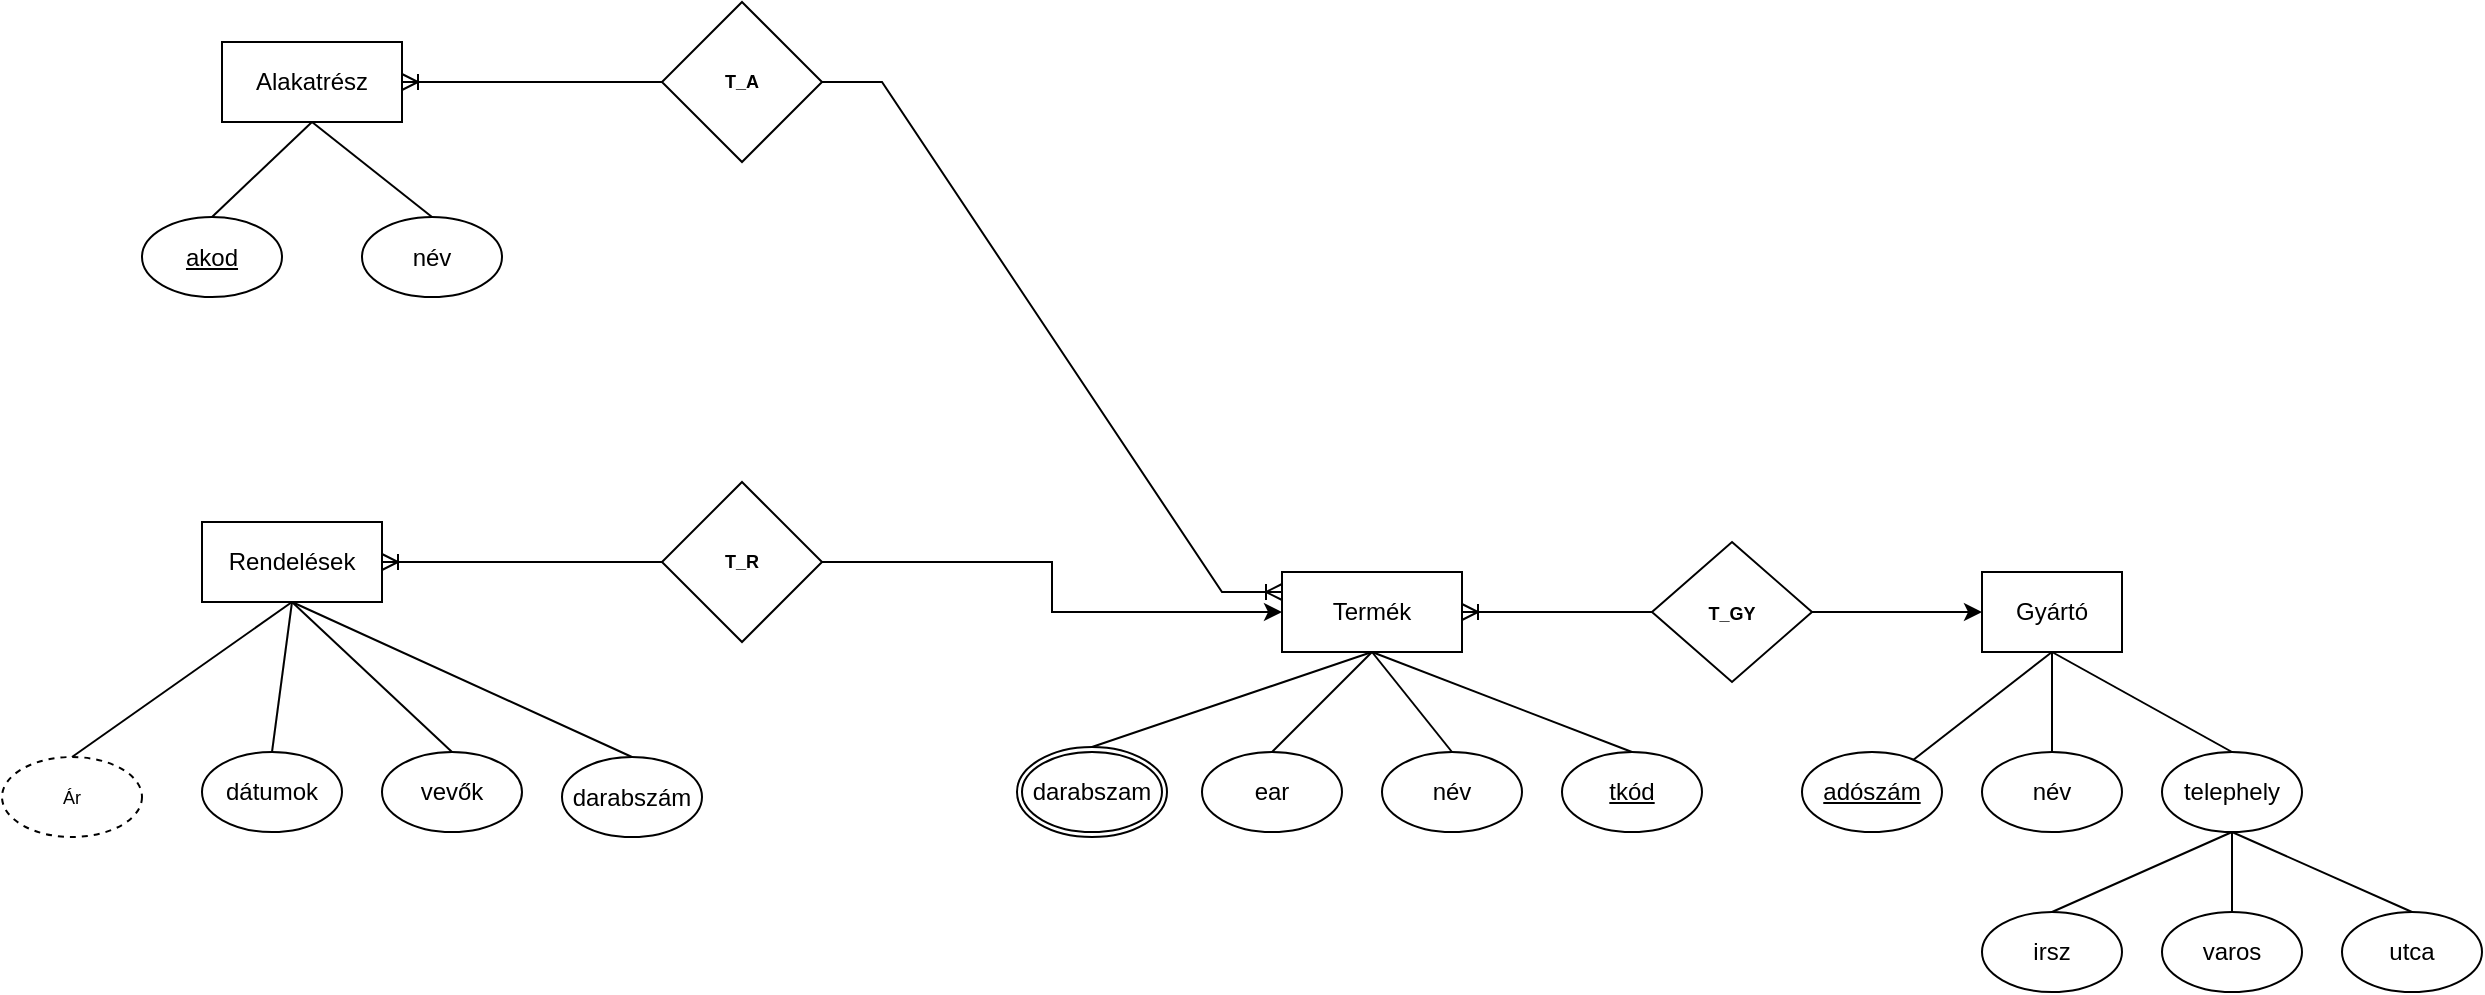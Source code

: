 <mxfile version="20.3.6" type="device"><diagram id="4L8Y3timikZGVb3cIeUo" name="Page-1"><mxGraphModel dx="2563" dy="2103" grid="1" gridSize="10" guides="1" tooltips="1" connect="1" arrows="1" fold="1" page="1" pageScale="1" pageWidth="850" pageHeight="1100" math="0" shadow="0"><root><mxCell id="0"/><mxCell id="1" parent="0"/><mxCell id="W3QY62tFNMW1bBQygeof-2" value="Termék" style="rounded=0;whiteSpace=wrap;html=1;" vertex="1" parent="1"><mxGeometry x="160" y="205" width="90" height="40" as="geometry"/></mxCell><mxCell id="W3QY62tFNMW1bBQygeof-33" value="" style="edgeStyle=orthogonalEdgeStyle;rounded=0;orthogonalLoop=1;jettySize=auto;html=1;fontSize=9;" edge="1" parent="1" source="W3QY62tFNMW1bBQygeof-3" target="W3QY62tFNMW1bBQygeof-4"><mxGeometry relative="1" as="geometry"/></mxCell><mxCell id="W3QY62tFNMW1bBQygeof-3" value="&lt;font style=&quot;font-size: 9px;&quot;&gt;&lt;b&gt;T_GY&lt;/b&gt;&lt;/font&gt;" style="rhombus;whiteSpace=wrap;html=1;" vertex="1" parent="1"><mxGeometry x="345" y="190" width="80" height="70" as="geometry"/></mxCell><mxCell id="W3QY62tFNMW1bBQygeof-4" value="Gyártó" style="rounded=0;whiteSpace=wrap;html=1;" vertex="1" parent="1"><mxGeometry x="510" y="205" width="70" height="40" as="geometry"/></mxCell><mxCell id="W3QY62tFNMW1bBQygeof-8" value="" style="edgeStyle=entityRelationEdgeStyle;fontSize=12;html=1;endArrow=ERoneToMany;rounded=0;entryX=1;entryY=0.5;entryDx=0;entryDy=0;exitX=0;exitY=0.5;exitDx=0;exitDy=0;" edge="1" parent="1" source="W3QY62tFNMW1bBQygeof-3" target="W3QY62tFNMW1bBQygeof-2"><mxGeometry width="100" height="100" relative="1" as="geometry"><mxPoint x="270" y="435" as="sourcePoint"/><mxPoint x="370" y="335" as="targetPoint"/></mxGeometry></mxCell><mxCell id="W3QY62tFNMW1bBQygeof-10" value="ear" style="ellipse;whiteSpace=wrap;html=1;" vertex="1" parent="1"><mxGeometry x="120" y="295" width="70" height="40" as="geometry"/></mxCell><mxCell id="W3QY62tFNMW1bBQygeof-11" value="" style="endArrow=none;html=1;rounded=0;entryX=0.5;entryY=0;entryDx=0;entryDy=0;exitX=0.5;exitY=1;exitDx=0;exitDy=0;" edge="1" parent="1" source="W3QY62tFNMW1bBQygeof-2" target="W3QY62tFNMW1bBQygeof-10"><mxGeometry width="50" height="50" relative="1" as="geometry"><mxPoint x="260" y="205" as="sourcePoint"/><mxPoint x="310" y="155" as="targetPoint"/></mxGeometry></mxCell><mxCell id="W3QY62tFNMW1bBQygeof-12" value="név" style="ellipse;whiteSpace=wrap;html=1;" vertex="1" parent="1"><mxGeometry x="210" y="295" width="70" height="40" as="geometry"/></mxCell><mxCell id="W3QY62tFNMW1bBQygeof-13" value="" style="endArrow=none;html=1;rounded=0;entryX=0.5;entryY=1;entryDx=0;entryDy=0;exitX=0.5;exitY=0;exitDx=0;exitDy=0;" edge="1" parent="1" source="W3QY62tFNMW1bBQygeof-12" target="W3QY62tFNMW1bBQygeof-2"><mxGeometry width="50" height="50" relative="1" as="geometry"><mxPoint x="110" y="325" as="sourcePoint"/><mxPoint x="160" y="275" as="targetPoint"/></mxGeometry></mxCell><mxCell id="W3QY62tFNMW1bBQygeof-14" value="&lt;u&gt;tkód&lt;/u&gt;" style="ellipse;whiteSpace=wrap;html=1;" vertex="1" parent="1"><mxGeometry x="300" y="295" width="70" height="40" as="geometry"/></mxCell><mxCell id="W3QY62tFNMW1bBQygeof-15" value="" style="endArrow=none;html=1;rounded=0;entryX=0.5;entryY=1;entryDx=0;entryDy=0;exitX=0.5;exitY=0;exitDx=0;exitDy=0;" edge="1" parent="1" source="W3QY62tFNMW1bBQygeof-14" target="W3QY62tFNMW1bBQygeof-2"><mxGeometry width="50" height="50" relative="1" as="geometry"><mxPoint x="300" y="345" as="sourcePoint"/><mxPoint x="350" y="295" as="targetPoint"/></mxGeometry></mxCell><mxCell id="W3QY62tFNMW1bBQygeof-16" value="&lt;u&gt;adószám&lt;/u&gt;" style="ellipse;whiteSpace=wrap;html=1;" vertex="1" parent="1"><mxGeometry x="420" y="295" width="70" height="40" as="geometry"/></mxCell><mxCell id="W3QY62tFNMW1bBQygeof-17" value="" style="endArrow=none;html=1;rounded=0;entryX=0.5;entryY=1;entryDx=0;entryDy=0;" edge="1" parent="1" source="W3QY62tFNMW1bBQygeof-16" target="W3QY62tFNMW1bBQygeof-4"><mxGeometry width="50" height="50" relative="1" as="geometry"><mxPoint x="425" y="310" as="sourcePoint"/><mxPoint x="475" y="260" as="targetPoint"/></mxGeometry></mxCell><mxCell id="W3QY62tFNMW1bBQygeof-18" value="név" style="ellipse;whiteSpace=wrap;html=1;" vertex="1" parent="1"><mxGeometry x="510" y="295" width="70" height="40" as="geometry"/></mxCell><mxCell id="W3QY62tFNMW1bBQygeof-19" value="" style="endArrow=none;html=1;rounded=0;entryX=0.5;entryY=0;entryDx=0;entryDy=0;exitX=0.5;exitY=1;exitDx=0;exitDy=0;" edge="1" parent="1" source="W3QY62tFNMW1bBQygeof-4" target="W3QY62tFNMW1bBQygeof-18"><mxGeometry width="50" height="50" relative="1" as="geometry"><mxPoint x="402.5" y="345" as="sourcePoint"/><mxPoint x="452.5" y="295" as="targetPoint"/></mxGeometry></mxCell><mxCell id="W3QY62tFNMW1bBQygeof-20" value="telephely" style="ellipse;whiteSpace=wrap;html=1;" vertex="1" parent="1"><mxGeometry x="600" y="295" width="70" height="40" as="geometry"/></mxCell><mxCell id="W3QY62tFNMW1bBQygeof-21" value="" style="endArrow=none;html=1;rounded=0;entryX=0.5;entryY=0;entryDx=0;entryDy=0;exitX=0.5;exitY=1;exitDx=0;exitDy=0;" edge="1" parent="1" source="W3QY62tFNMW1bBQygeof-4" target="W3QY62tFNMW1bBQygeof-20"><mxGeometry width="50" height="50" relative="1" as="geometry"><mxPoint x="455" y="165" as="sourcePoint"/><mxPoint x="505" y="115" as="targetPoint"/></mxGeometry></mxCell><mxCell id="W3QY62tFNMW1bBQygeof-24" value="irsz" style="ellipse;whiteSpace=wrap;html=1;" vertex="1" parent="1"><mxGeometry x="510" y="375" width="70" height="40" as="geometry"/></mxCell><mxCell id="W3QY62tFNMW1bBQygeof-25" value="varos" style="ellipse;whiteSpace=wrap;html=1;" vertex="1" parent="1"><mxGeometry x="600" y="375" width="70" height="40" as="geometry"/></mxCell><mxCell id="W3QY62tFNMW1bBQygeof-26" value="utca" style="ellipse;whiteSpace=wrap;html=1;" vertex="1" parent="1"><mxGeometry x="690" y="375" width="70" height="40" as="geometry"/></mxCell><mxCell id="W3QY62tFNMW1bBQygeof-27" value="" style="endArrow=none;html=1;rounded=0;fontSize=9;entryX=0.5;entryY=1;entryDx=0;entryDy=0;exitX=0.5;exitY=0;exitDx=0;exitDy=0;" edge="1" parent="1" source="W3QY62tFNMW1bBQygeof-24" target="W3QY62tFNMW1bBQygeof-20"><mxGeometry width="50" height="50" relative="1" as="geometry"><mxPoint x="580" y="395" as="sourcePoint"/><mxPoint x="630" y="345" as="targetPoint"/></mxGeometry></mxCell><mxCell id="W3QY62tFNMW1bBQygeof-28" value="" style="endArrow=none;html=1;rounded=0;fontSize=9;entryX=0.5;entryY=1;entryDx=0;entryDy=0;exitX=0.5;exitY=0;exitDx=0;exitDy=0;" edge="1" parent="1" source="W3QY62tFNMW1bBQygeof-25" target="W3QY62tFNMW1bBQygeof-20"><mxGeometry width="50" height="50" relative="1" as="geometry"><mxPoint x="600" y="415" as="sourcePoint"/><mxPoint x="650" y="365" as="targetPoint"/></mxGeometry></mxCell><mxCell id="W3QY62tFNMW1bBQygeof-29" value="" style="endArrow=none;html=1;rounded=0;fontSize=9;entryX=0.5;entryY=1;entryDx=0;entryDy=0;exitX=0.5;exitY=0;exitDx=0;exitDy=0;" edge="1" parent="1" source="W3QY62tFNMW1bBQygeof-26" target="W3QY62tFNMW1bBQygeof-20"><mxGeometry width="50" height="50" relative="1" as="geometry"><mxPoint x="600" y="415" as="sourcePoint"/><mxPoint x="650" y="365" as="targetPoint"/></mxGeometry></mxCell><mxCell id="W3QY62tFNMW1bBQygeof-30" value="darabszam" style="ellipse;whiteSpace=wrap;html=1;" vertex="1" parent="1"><mxGeometry x="30" y="295" width="70" height="40" as="geometry"/></mxCell><mxCell id="W3QY62tFNMW1bBQygeof-31" value="" style="endArrow=none;html=1;rounded=0;fontSize=9;entryX=0.5;entryY=1;entryDx=0;entryDy=0;exitX=0.5;exitY=0;exitDx=0;exitDy=0;" edge="1" parent="1" source="W3QY62tFNMW1bBQygeof-32" target="W3QY62tFNMW1bBQygeof-2"><mxGeometry width="50" height="50" relative="1" as="geometry"><mxPoint x="70" y="280" as="sourcePoint"/><mxPoint x="140" y="230" as="targetPoint"/></mxGeometry></mxCell><mxCell id="W3QY62tFNMW1bBQygeof-32" value="" style="ellipse;whiteSpace=wrap;html=1;fontSize=9;fillColor=none;" vertex="1" parent="1"><mxGeometry x="27.5" y="292.5" width="75" height="45" as="geometry"/></mxCell><mxCell id="W3QY62tFNMW1bBQygeof-34" value="&lt;b&gt;T_A&lt;/b&gt;" style="rhombus;whiteSpace=wrap;html=1;fontSize=9;fillColor=none;" vertex="1" parent="1"><mxGeometry x="-150" y="-80" width="80" height="80" as="geometry"/></mxCell><mxCell id="W3QY62tFNMW1bBQygeof-38" value="Alakatrész" style="rounded=0;whiteSpace=wrap;html=1;" vertex="1" parent="1"><mxGeometry x="-370" y="-60" width="90" height="40" as="geometry"/></mxCell><mxCell id="W3QY62tFNMW1bBQygeof-40" value="" style="edgeStyle=entityRelationEdgeStyle;fontSize=12;html=1;endArrow=ERoneToMany;rounded=0;entryX=1;entryY=0.5;entryDx=0;entryDy=0;exitX=0;exitY=0.5;exitDx=0;exitDy=0;" edge="1" parent="1" source="W3QY62tFNMW1bBQygeof-34" target="W3QY62tFNMW1bBQygeof-38"><mxGeometry width="100" height="100" relative="1" as="geometry"><mxPoint x="-230" y="-35" as="sourcePoint"/><mxPoint x="-80" y="-45" as="targetPoint"/></mxGeometry></mxCell><mxCell id="W3QY62tFNMW1bBQygeof-41" value="" style="edgeStyle=entityRelationEdgeStyle;fontSize=12;html=1;endArrow=ERoneToMany;rounded=0;exitX=1;exitY=0.5;exitDx=0;exitDy=0;entryX=0;entryY=0.25;entryDx=0;entryDy=0;" edge="1" parent="1" source="W3QY62tFNMW1bBQygeof-34" target="W3QY62tFNMW1bBQygeof-2"><mxGeometry width="100" height="100" relative="1" as="geometry"><mxPoint x="27.5" y="250" as="sourcePoint"/><mxPoint x="127.5" y="150" as="targetPoint"/></mxGeometry></mxCell><mxCell id="W3QY62tFNMW1bBQygeof-42" value="név" style="ellipse;whiteSpace=wrap;html=1;" vertex="1" parent="1"><mxGeometry x="-300" y="27.5" width="70" height="40" as="geometry"/></mxCell><mxCell id="W3QY62tFNMW1bBQygeof-43" value="&lt;u&gt;akod&lt;/u&gt;" style="ellipse;whiteSpace=wrap;html=1;" vertex="1" parent="1"><mxGeometry x="-410" y="27.5" width="70" height="40" as="geometry"/></mxCell><mxCell id="W3QY62tFNMW1bBQygeof-44" value="" style="endArrow=none;html=1;rounded=0;fontSize=9;entryX=0.5;entryY=1;entryDx=0;entryDy=0;exitX=0.5;exitY=0;exitDx=0;exitDy=0;" edge="1" parent="1" source="W3QY62tFNMW1bBQygeof-43" target="W3QY62tFNMW1bBQygeof-38"><mxGeometry width="50" height="50" relative="1" as="geometry"><mxPoint x="-270" y="75" as="sourcePoint"/><mxPoint x="-220" y="25" as="targetPoint"/></mxGeometry></mxCell><mxCell id="W3QY62tFNMW1bBQygeof-45" value="" style="endArrow=none;html=1;rounded=0;fontSize=9;entryX=0.5;entryY=1;entryDx=0;entryDy=0;exitX=0.5;exitY=0;exitDx=0;exitDy=0;" edge="1" parent="1" source="W3QY62tFNMW1bBQygeof-42" target="W3QY62tFNMW1bBQygeof-38"><mxGeometry width="50" height="50" relative="1" as="geometry"><mxPoint x="-270" y="75" as="sourcePoint"/><mxPoint x="-220" y="25" as="targetPoint"/></mxGeometry></mxCell><mxCell id="W3QY62tFNMW1bBQygeof-51" style="edgeStyle=orthogonalEdgeStyle;rounded=0;orthogonalLoop=1;jettySize=auto;html=1;exitX=1;exitY=0.5;exitDx=0;exitDy=0;entryX=0;entryY=0.5;entryDx=0;entryDy=0;fontSize=9;" edge="1" parent="1" source="W3QY62tFNMW1bBQygeof-47" target="W3QY62tFNMW1bBQygeof-2"><mxGeometry relative="1" as="geometry"/></mxCell><mxCell id="W3QY62tFNMW1bBQygeof-47" value="&lt;b&gt;T_R&lt;/b&gt;" style="rhombus;whiteSpace=wrap;html=1;fontSize=9;fillColor=none;" vertex="1" parent="1"><mxGeometry x="-150" y="160" width="80" height="80" as="geometry"/></mxCell><mxCell id="W3QY62tFNMW1bBQygeof-48" value="Rendelések" style="rounded=0;whiteSpace=wrap;html=1;" vertex="1" parent="1"><mxGeometry x="-380" y="180" width="90" height="40" as="geometry"/></mxCell><mxCell id="W3QY62tFNMW1bBQygeof-49" value="" style="edgeStyle=entityRelationEdgeStyle;fontSize=12;html=1;endArrow=ERoneToMany;rounded=0;entryX=1;entryY=0.5;entryDx=0;entryDy=0;exitX=0;exitY=0.5;exitDx=0;exitDy=0;" edge="1" parent="1" source="W3QY62tFNMW1bBQygeof-47" target="W3QY62tFNMW1bBQygeof-48"><mxGeometry width="100" height="100" relative="1" as="geometry"><mxPoint x="-240" y="205" as="sourcePoint"/><mxPoint x="-90" y="195" as="targetPoint"/></mxGeometry></mxCell><mxCell id="W3QY62tFNMW1bBQygeof-52" value="dátumok" style="ellipse;whiteSpace=wrap;html=1;" vertex="1" parent="1"><mxGeometry x="-380" y="295" width="70" height="40" as="geometry"/></mxCell><mxCell id="W3QY62tFNMW1bBQygeof-53" value="vevők" style="ellipse;whiteSpace=wrap;html=1;" vertex="1" parent="1"><mxGeometry x="-290" y="295" width="70" height="40" as="geometry"/></mxCell><mxCell id="W3QY62tFNMW1bBQygeof-54" value="darabszám" style="ellipse;whiteSpace=wrap;html=1;" vertex="1" parent="1"><mxGeometry x="-200" y="297.5" width="70" height="40" as="geometry"/></mxCell><mxCell id="W3QY62tFNMW1bBQygeof-55" value="Ár" style="ellipse;whiteSpace=wrap;html=1;align=center;dashed=1;fontSize=9;fillColor=none;" vertex="1" parent="1"><mxGeometry x="-480" y="297.5" width="70" height="40" as="geometry"/></mxCell><mxCell id="W3QY62tFNMW1bBQygeof-56" value="" style="endArrow=none;html=1;rounded=0;fontSize=9;entryX=0.5;entryY=1;entryDx=0;entryDy=0;exitX=0.5;exitY=0;exitDx=0;exitDy=0;" edge="1" parent="1" source="W3QY62tFNMW1bBQygeof-55" target="W3QY62tFNMW1bBQygeof-48"><mxGeometry relative="1" as="geometry"><mxPoint x="-455" y="270" as="sourcePoint"/><mxPoint x="-295" y="270" as="targetPoint"/></mxGeometry></mxCell><mxCell id="W3QY62tFNMW1bBQygeof-57" value="" style="endArrow=none;html=1;rounded=0;fontSize=9;entryX=0.5;entryY=1;entryDx=0;entryDy=0;exitX=0.5;exitY=0;exitDx=0;exitDy=0;" edge="1" parent="1" source="W3QY62tFNMW1bBQygeof-52" target="W3QY62tFNMW1bBQygeof-48"><mxGeometry relative="1" as="geometry"><mxPoint x="-435.0" y="307.5" as="sourcePoint"/><mxPoint x="-325.0" y="230" as="targetPoint"/></mxGeometry></mxCell><mxCell id="W3QY62tFNMW1bBQygeof-58" value="" style="endArrow=none;html=1;rounded=0;fontSize=9;entryX=0.5;entryY=1;entryDx=0;entryDy=0;exitX=0.5;exitY=0;exitDx=0;exitDy=0;" edge="1" parent="1" source="W3QY62tFNMW1bBQygeof-53" target="W3QY62tFNMW1bBQygeof-48"><mxGeometry relative="1" as="geometry"><mxPoint x="-425.0" y="317.5" as="sourcePoint"/><mxPoint x="-315.0" y="240" as="targetPoint"/></mxGeometry></mxCell><mxCell id="W3QY62tFNMW1bBQygeof-59" value="" style="endArrow=none;html=1;rounded=0;fontSize=9;entryX=0.5;entryY=1;entryDx=0;entryDy=0;exitX=0.5;exitY=0;exitDx=0;exitDy=0;" edge="1" parent="1" source="W3QY62tFNMW1bBQygeof-54" target="W3QY62tFNMW1bBQygeof-48"><mxGeometry relative="1" as="geometry"><mxPoint x="-415.0" y="327.5" as="sourcePoint"/><mxPoint x="-305.0" y="250" as="targetPoint"/></mxGeometry></mxCell></root></mxGraphModel></diagram></mxfile>